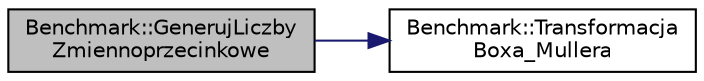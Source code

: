 digraph "Benchmark::GenerujLiczbyZmiennoprzecinkowe"
{
  edge [fontname="Helvetica",fontsize="10",labelfontname="Helvetica",labelfontsize="10"];
  node [fontname="Helvetica",fontsize="10",shape=record];
  rankdir="LR";
  Node1 [label="Benchmark::GenerujLiczby\lZmiennoprzecinkowe",height=0.2,width=0.4,color="black", fillcolor="grey75", style="filled" fontcolor="black"];
  Node1 -> Node2 [color="midnightblue",fontsize="10",style="solid"];
  Node2 [label="Benchmark::Transformacja\lBoxa_Mullera",height=0.2,width=0.4,color="black", fillcolor="white", style="filled",URL="$class_benchmark.html#a88cd04d5216ce593c83a2ace4d1fdca8"];
}

